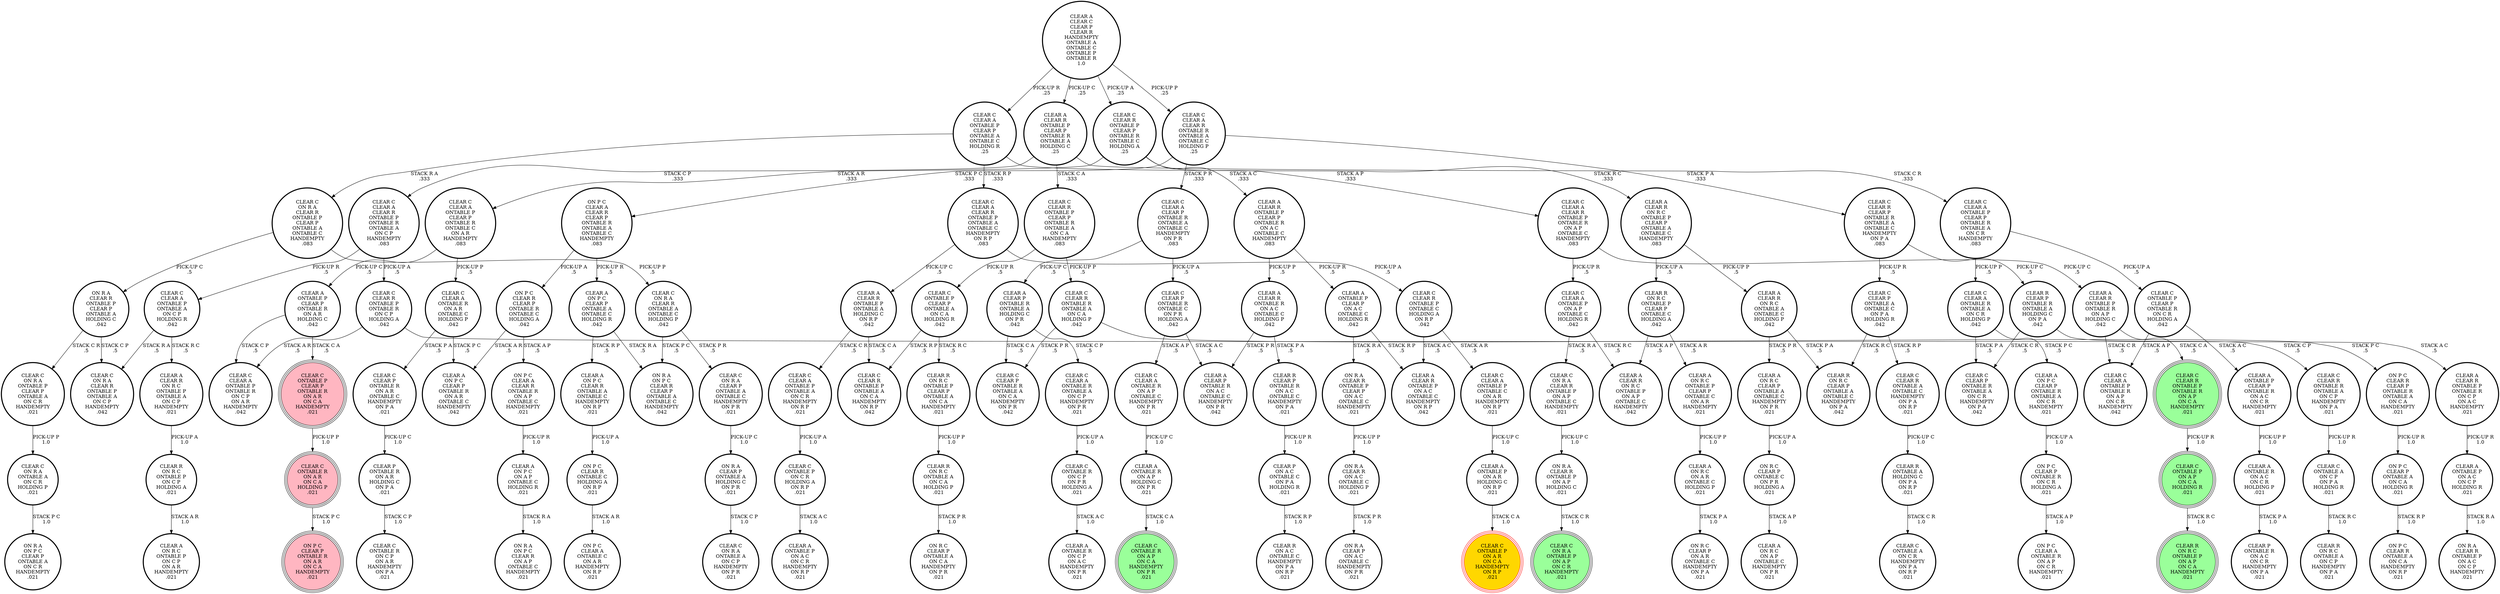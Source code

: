 digraph {
"CLEAR C\nON R A\nONTABLE A\nON C R\nHOLDING P\n.021\n" -> "ON R A\nON P C\nCLEAR P\nONTABLE A\nON C R\nHANDEMPTY\n.021\n"[label="STACK P C\n1.0\n"];
"CLEAR A\nCLEAR R\nONTABLE P\nCLEAR P\nONTABLE R\nON A C\nONTABLE C\nHANDEMPTY\n.083\n" -> "CLEAR A\nCLEAR R\nONTABLE R\nON A C\nONTABLE C\nHOLDING P\n.042\n"[label="PICK-UP P\n.5\n"];
"CLEAR A\nCLEAR R\nONTABLE P\nCLEAR P\nONTABLE R\nON A C\nONTABLE C\nHANDEMPTY\n.083\n" -> "CLEAR A\nONTABLE P\nCLEAR P\nON A C\nONTABLE C\nHOLDING R\n.042\n"[label="PICK-UP R\n.5\n"];
"CLEAR A\nONTABLE P\nON A C\nON C P\nHOLDING R\n.021\n" -> "ON R A\nCLEAR R\nONTABLE P\nON A C\nON C P\nHANDEMPTY\n.021\n"[label="STACK R A\n1.0\n"];
"CLEAR C\nCLEAR R\nONTABLE P\nONTABLE R\nON A P\nON C A\nHANDEMPTY\n.021\n" -> "CLEAR C\nONTABLE P\nON A P\nON C A\nHOLDING R\n.021\n"[label="PICK-UP R\n1.0\n"];
"ON R A\nCLEAR R\nONTABLE P\nCLEAR P\nON A C\nONTABLE C\nHANDEMPTY\n.021\n" -> "ON R A\nCLEAR R\nON A C\nONTABLE C\nHOLDING P\n.021\n"[label="PICK-UP P\n1.0\n"];
"ON R A\nCLEAR P\nONTABLE A\nHOLDING C\nON P R\n.021\n" -> "CLEAR C\nON R A\nONTABLE A\nON C P\nHANDEMPTY\nON P R\n.021\n"[label="STACK C P\n1.0\n"];
"ON R A\nCLEAR R\nONTABLE P\nCLEAR P\nONTABLE A\nHOLDING C\n.042\n" -> "CLEAR C\nON R A\nCLEAR R\nONTABLE P\nONTABLE A\nON C P\nHANDEMPTY\n.042\n"[label="STACK C P\n.5\n"];
"ON R A\nCLEAR R\nONTABLE P\nCLEAR P\nONTABLE A\nHOLDING C\n.042\n" -> "CLEAR C\nON R A\nONTABLE P\nCLEAR P\nONTABLE A\nON C R\nHANDEMPTY\n.021\n"[label="STACK C R\n.5\n"];
"CLEAR R\nCLEAR P\nONTABLE R\nON A C\nONTABLE C\nHANDEMPTY\nON P A\n.021\n" -> "CLEAR P\nON A C\nONTABLE C\nON P A\nHOLDING R\n.021\n"[label="PICK-UP R\n1.0\n"];
"ON P C\nCLEAR P\nONTABLE A\nON C A\nHOLDING R\n.021\n" -> "ON P C\nCLEAR R\nONTABLE A\nON C A\nHANDEMPTY\nON R P\n.021\n"[label="STACK R P\n1.0\n"];
"CLEAR C\nCLEAR A\nONTABLE P\nCLEAR P\nONTABLE A\nONTABLE C\nHOLDING R\n.25\n" -> "CLEAR C\nCLEAR A\nCLEAR R\nONTABLE P\nONTABLE A\nONTABLE C\nHANDEMPTY\nON R P\n.083\n"[label="STACK R P\n.333\n"];
"CLEAR C\nCLEAR A\nONTABLE P\nCLEAR P\nONTABLE A\nONTABLE C\nHOLDING R\n.25\n" -> "CLEAR C\nON R A\nCLEAR R\nONTABLE P\nCLEAR P\nONTABLE A\nONTABLE C\nHANDEMPTY\n.083\n"[label="STACK R A\n.333\n"];
"CLEAR C\nCLEAR A\nONTABLE P\nCLEAR P\nONTABLE A\nONTABLE C\nHOLDING R\n.25\n" -> "CLEAR A\nCLEAR R\nON R C\nONTABLE P\nCLEAR P\nONTABLE A\nONTABLE C\nHANDEMPTY\n.083\n"[label="STACK R C\n.333\n"];
"CLEAR C\nCLEAR A\nONTABLE P\nON A P\nONTABLE C\nHOLDING R\n.042\n" -> "CLEAR C\nON R A\nCLEAR R\nONTABLE P\nON A P\nONTABLE C\nHANDEMPTY\n.021\n"[label="STACK R A\n.5\n"];
"CLEAR C\nCLEAR A\nONTABLE P\nON A P\nONTABLE C\nHOLDING R\n.042\n" -> "CLEAR A\nCLEAR R\nON R C\nONTABLE P\nON A P\nONTABLE C\nHANDEMPTY\n.042\n"[label="STACK R C\n.5\n"];
"CLEAR C\nCLEAR R\nONTABLE P\nCLEAR P\nONTABLE R\nONTABLE C\nHOLDING A\n.25\n" -> "CLEAR C\nCLEAR A\nCLEAR R\nONTABLE P\nONTABLE R\nON A P\nONTABLE C\nHANDEMPTY\n.083\n"[label="STACK A P\n.333\n"];
"CLEAR C\nCLEAR R\nONTABLE P\nCLEAR P\nONTABLE R\nONTABLE C\nHOLDING A\n.25\n" -> "CLEAR A\nCLEAR R\nONTABLE P\nCLEAR P\nONTABLE R\nON A C\nONTABLE C\nHANDEMPTY\n.083\n"[label="STACK A C\n.333\n"];
"CLEAR C\nCLEAR R\nONTABLE P\nCLEAR P\nONTABLE R\nONTABLE C\nHOLDING A\n.25\n" -> "CLEAR C\nCLEAR A\nONTABLE P\nCLEAR P\nONTABLE R\nONTABLE C\nON A R\nHANDEMPTY\n.083\n"[label="STACK A R\n.333\n"];
"CLEAR C\nCLEAR R\nONTABLE A\nONTABLE C\nHANDEMPTY\nON P A\nON R P\n.021\n" -> "CLEAR R\nONTABLE A\nHOLDING C\nON P A\nON R P\n.021\n"[label="PICK-UP C\n1.0\n"];
"CLEAR A\nCLEAR C\nCLEAR P\nCLEAR R\nHANDEMPTY\nONTABLE A\nONTABLE C\nONTABLE P\nONTABLE R\n1.0\n" -> "CLEAR C\nCLEAR R\nONTABLE P\nCLEAR P\nONTABLE R\nONTABLE C\nHOLDING A\n.25\n"[label="PICK-UP A\n.25\n"];
"CLEAR A\nCLEAR C\nCLEAR P\nCLEAR R\nHANDEMPTY\nONTABLE A\nONTABLE C\nONTABLE P\nONTABLE R\n1.0\n" -> "CLEAR A\nCLEAR R\nONTABLE P\nCLEAR P\nONTABLE R\nONTABLE A\nHOLDING C\n.25\n"[label="PICK-UP C\n.25\n"];
"CLEAR A\nCLEAR C\nCLEAR P\nCLEAR R\nHANDEMPTY\nONTABLE A\nONTABLE C\nONTABLE P\nONTABLE R\n1.0\n" -> "CLEAR C\nCLEAR A\nCLEAR R\nONTABLE R\nONTABLE A\nONTABLE C\nHOLDING P\n.25\n"[label="PICK-UP P\n.25\n"];
"CLEAR A\nCLEAR C\nCLEAR P\nCLEAR R\nHANDEMPTY\nONTABLE A\nONTABLE C\nONTABLE P\nONTABLE R\n1.0\n" -> "CLEAR C\nCLEAR A\nONTABLE P\nCLEAR P\nONTABLE A\nONTABLE C\nHOLDING R\n.25\n"[label="PICK-UP R\n.25\n"];
"CLEAR C\nCLEAR A\nONTABLE P\nONTABLE A\nON C P\nHOLDING R\n.042\n" -> "CLEAR C\nON R A\nCLEAR R\nONTABLE P\nONTABLE A\nON C P\nHANDEMPTY\n.042\n"[label="STACK R A\n.5\n"];
"CLEAR C\nCLEAR A\nONTABLE P\nONTABLE A\nON C P\nHOLDING R\n.042\n" -> "CLEAR A\nCLEAR R\nON R C\nONTABLE P\nONTABLE A\nON C P\nHANDEMPTY\n.021\n"[label="STACK R C\n.5\n"];
"CLEAR A\nONTABLE P\nCLEAR P\nONTABLE R\nON A R\nHOLDING C\n.042\n" -> "CLEAR C\nONTABLE P\nCLEAR P\nONTABLE R\nON A R\nON C A\nHANDEMPTY\n.021\n"[label="STACK C A\n.5\n"];
"CLEAR A\nONTABLE P\nCLEAR P\nONTABLE R\nON A R\nHOLDING C\n.042\n" -> "CLEAR C\nCLEAR A\nONTABLE P\nONTABLE R\nON C P\nON A R\nHANDEMPTY\n.042\n"[label="STACK C P\n.5\n"];
"CLEAR A\nON R C\nCLEAR P\nONTABLE A\nONTABLE C\nHANDEMPTY\nON P R\n.021\n" -> "ON R C\nCLEAR P\nONTABLE C\nON P R\nHOLDING A\n.021\n"[label="PICK-UP A\n1.0\n"];
"CLEAR C\nCLEAR A\nONTABLE R\nONTABLE A\nON C R\nHOLDING P\n.042\n" -> "CLEAR A\nON P C\nCLEAR P\nONTABLE R\nONTABLE A\nON C R\nHANDEMPTY\n.021\n"[label="STACK P C\n.5\n"];
"CLEAR C\nCLEAR A\nONTABLE R\nONTABLE A\nON C R\nHOLDING P\n.042\n" -> "CLEAR C\nCLEAR P\nONTABLE R\nONTABLE A\nON C R\nHANDEMPTY\nON P A\n.042\n"[label="STACK P A\n.5\n"];
"CLEAR R\nON R C\nONTABLE A\nON C A\nHOLDING P\n.021\n" -> "ON R C\nCLEAR P\nONTABLE A\nON C A\nHANDEMPTY\nON P R\n.021\n"[label="STACK P R\n1.0\n"];
"ON R A\nCLEAR R\nONTABLE P\nON A P\nHOLDING C\n.021\n" -> "CLEAR C\nON R A\nONTABLE P\nON A P\nON C R\nHANDEMPTY\n.021\n"[label="STACK C R\n1.0\n"];
"CLEAR C\nCLEAR P\nONTABLE R\nON A R\nONTABLE C\nHANDEMPTY\nON P A\n.021\n" -> "CLEAR P\nONTABLE R\nON A R\nHOLDING C\nON P A\n.021\n"[label="PICK-UP C\n1.0\n"];
"CLEAR C\nCLEAR R\nONTABLE R\nONTABLE A\nON C P\nHANDEMPTY\nON P A\n.021\n" -> "CLEAR C\nONTABLE A\nON C P\nON P A\nHOLDING R\n.021\n"[label="PICK-UP R\n1.0\n"];
"CLEAR C\nONTABLE R\nON A R\nON C A\nHOLDING P\n.021\n" -> "ON P C\nCLEAR P\nONTABLE R\nON A R\nON C A\nHANDEMPTY\n.021\n"[label="STACK P C\n1.0\n"];
"CLEAR A\nON P C\nCLEAR P\nONTABLE A\nONTABLE C\nHOLDING R\n.042\n" -> "CLEAR A\nON P C\nCLEAR R\nONTABLE A\nONTABLE C\nHANDEMPTY\nON R P\n.021\n"[label="STACK R P\n.5\n"];
"CLEAR A\nON P C\nCLEAR P\nONTABLE A\nONTABLE C\nHOLDING R\n.042\n" -> "ON R A\nON P C\nCLEAR R\nCLEAR P\nONTABLE A\nONTABLE C\nHANDEMPTY\n.042\n"[label="STACK R A\n.5\n"];
"CLEAR C\nON R A\nCLEAR R\nONTABLE A\nONTABLE C\nHOLDING P\n.042\n" -> "ON R A\nON P C\nCLEAR R\nCLEAR P\nONTABLE A\nONTABLE C\nHANDEMPTY\n.042\n"[label="STACK P C\n.5\n"];
"CLEAR C\nON R A\nCLEAR R\nONTABLE A\nONTABLE C\nHOLDING P\n.042\n" -> "CLEAR C\nON R A\nCLEAR P\nONTABLE A\nONTABLE C\nHANDEMPTY\nON P R\n.021\n"[label="STACK P R\n.5\n"];
"CLEAR A\nONTABLE P\nON A R\nHOLDING C\nON R P\n.021\n" -> "CLEAR C\nONTABLE P\nON A R\nON C A\nHANDEMPTY\nON R P\n.021\n"[label="STACK C A\n1.0\n"];
"CLEAR C\nCLEAR A\nONTABLE P\nONTABLE A\nON C R\nHANDEMPTY\nON R P\n.021\n" -> "CLEAR C\nONTABLE P\nON C R\nHOLDING A\nON R P\n.021\n"[label="PICK-UP A\n1.0\n"];
"CLEAR C\nON R A\nCLEAR P\nONTABLE A\nONTABLE C\nHANDEMPTY\nON P R\n.021\n" -> "ON R A\nCLEAR P\nONTABLE A\nHOLDING C\nON P R\n.021\n"[label="PICK-UP C\n1.0\n"];
"CLEAR C\nONTABLE R\nON C P\nON P R\nHOLDING A\n.021\n" -> "CLEAR A\nONTABLE R\nON C P\nON A C\nHANDEMPTY\nON P R\n.021\n"[label="STACK A C\n1.0\n"];
"CLEAR C\nONTABLE A\nON C P\nON P A\nHOLDING R\n.021\n" -> "CLEAR R\nON R C\nONTABLE A\nON C P\nHANDEMPTY\nON P A\n.021\n"[label="STACK R C\n1.0\n"];
"CLEAR C\nON R A\nONTABLE P\nCLEAR P\nONTABLE A\nON C R\nHANDEMPTY\n.021\n" -> "CLEAR C\nON R A\nONTABLE A\nON C R\nHOLDING P\n.021\n"[label="PICK-UP P\n1.0\n"];
"ON R C\nCLEAR P\nONTABLE C\nON P R\nHOLDING A\n.021\n" -> "CLEAR A\nON R C\nON A P\nONTABLE C\nHANDEMPTY\nON P R\n.021\n"[label="STACK A P\n1.0\n"];
"CLEAR C\nCLEAR A\nONTABLE R\nON A P\nONTABLE C\nHANDEMPTY\nON P R\n.021\n" -> "CLEAR A\nONTABLE R\nON A P\nHOLDING C\nON P R\n.021\n"[label="PICK-UP C\n1.0\n"];
"CLEAR A\nON P C\nCLEAR P\nONTABLE R\nONTABLE A\nON C R\nHANDEMPTY\n.021\n" -> "ON P C\nCLEAR P\nONTABLE R\nON C R\nHOLDING A\n.021\n"[label="PICK-UP A\n1.0\n"];
"CLEAR C\nCLEAR A\nCLEAR R\nONTABLE P\nONTABLE R\nONTABLE A\nON C P\nHANDEMPTY\n.083\n" -> "CLEAR C\nCLEAR A\nONTABLE P\nONTABLE A\nON C P\nHOLDING R\n.042\n"[label="PICK-UP R\n.5\n"];
"CLEAR C\nCLEAR A\nCLEAR R\nONTABLE P\nONTABLE R\nONTABLE A\nON C P\nHANDEMPTY\n.083\n" -> "CLEAR C\nCLEAR R\nONTABLE P\nONTABLE R\nON C P\nHOLDING A\n.042\n"[label="PICK-UP A\n.5\n"];
"CLEAR A\nCLEAR R\nONTABLE P\nONTABLE A\nHOLDING C\nON R P\n.042\n" -> "CLEAR C\nCLEAR R\nONTABLE P\nONTABLE A\nON C A\nHANDEMPTY\nON R P\n.042\n"[label="STACK C A\n.5\n"];
"CLEAR A\nCLEAR R\nONTABLE P\nONTABLE A\nHOLDING C\nON R P\n.042\n" -> "CLEAR C\nCLEAR A\nONTABLE P\nONTABLE A\nON C R\nHANDEMPTY\nON R P\n.021\n"[label="STACK C R\n.5\n"];
"ON P C\nCLEAR R\nCLEAR P\nONTABLE R\nONTABLE C\nHOLDING A\n.042\n" -> "CLEAR A\nON P C\nCLEAR P\nONTABLE R\nON A R\nONTABLE C\nHANDEMPTY\n.042\n"[label="STACK A R\n.5\n"];
"ON P C\nCLEAR R\nCLEAR P\nONTABLE R\nONTABLE C\nHOLDING A\n.042\n" -> "ON P C\nCLEAR A\nCLEAR R\nONTABLE R\nON A P\nONTABLE C\nHANDEMPTY\n.021\n"[label="STACK A P\n.5\n"];
"ON P C\nCLEAR P\nONTABLE R\nON C R\nHOLDING A\n.021\n" -> "ON P C\nCLEAR A\nONTABLE R\nON A P\nON C R\nHANDEMPTY\n.021\n"[label="STACK A P\n1.0\n"];
"CLEAR A\nONTABLE R\nON A P\nHOLDING C\nON P R\n.021\n" -> "CLEAR C\nONTABLE R\nON A P\nON C A\nHANDEMPTY\nON P R\n.021\n"[label="STACK C A\n1.0\n"];
"CLEAR A\nCLEAR R\nONTABLE P\nONTABLE R\nON C P\nON A C\nHANDEMPTY\n.021\n" -> "CLEAR A\nONTABLE P\nON A C\nON C P\nHOLDING R\n.021\n"[label="PICK-UP R\n1.0\n"];
"CLEAR C\nCLEAR R\nCLEAR P\nONTABLE R\nONTABLE A\nONTABLE C\nHANDEMPTY\nON P A\n.083\n" -> "CLEAR C\nCLEAR P\nONTABLE A\nONTABLE C\nON P A\nHOLDING R\n.042\n"[label="PICK-UP R\n.5\n"];
"CLEAR C\nCLEAR R\nCLEAR P\nONTABLE R\nONTABLE A\nONTABLE C\nHANDEMPTY\nON P A\n.083\n" -> "CLEAR R\nCLEAR P\nONTABLE R\nONTABLE A\nHOLDING C\nON P A\n.042\n"[label="PICK-UP C\n.5\n"];
"CLEAR A\nCLEAR P\nONTABLE R\nONTABLE A\nHOLDING C\nON P R\n.042\n" -> "CLEAR C\nCLEAR A\nONTABLE R\nONTABLE A\nON C P\nHANDEMPTY\nON P R\n.021\n"[label="STACK C P\n.5\n"];
"CLEAR A\nCLEAR P\nONTABLE R\nONTABLE A\nHOLDING C\nON P R\n.042\n" -> "CLEAR C\nCLEAR P\nONTABLE R\nONTABLE A\nON C A\nHANDEMPTY\nON P R\n.042\n"[label="STACK C A\n.5\n"];
"CLEAR A\nON P C\nON A P\nONTABLE C\nHOLDING R\n.021\n" -> "ON R A\nON P C\nCLEAR R\nON A P\nONTABLE C\nHANDEMPTY\n.021\n"[label="STACK R A\n1.0\n"];
"ON R A\nCLEAR R\nON A C\nONTABLE C\nHOLDING P\n.021\n" -> "ON R A\nCLEAR P\nON A C\nONTABLE C\nHANDEMPTY\nON P R\n.021\n"[label="STACK P R\n1.0\n"];
"CLEAR C\nCLEAR A\nONTABLE R\nON A R\nONTABLE C\nHOLDING P\n.042\n" -> "CLEAR C\nCLEAR P\nONTABLE R\nON A R\nONTABLE C\nHANDEMPTY\nON P A\n.021\n"[label="STACK P A\n.5\n"];
"CLEAR C\nCLEAR A\nONTABLE R\nON A R\nONTABLE C\nHOLDING P\n.042\n" -> "CLEAR A\nON P C\nCLEAR P\nONTABLE R\nON A R\nONTABLE C\nHANDEMPTY\n.042\n"[label="STACK P C\n.5\n"];
"ON P C\nCLEAR A\nCLEAR R\nONTABLE R\nON A P\nONTABLE C\nHANDEMPTY\n.021\n" -> "CLEAR A\nON P C\nON A P\nONTABLE C\nHOLDING R\n.021\n"[label="PICK-UP R\n1.0\n"];
"CLEAR C\nONTABLE P\nON C R\nHOLDING A\nON R P\n.021\n" -> "CLEAR A\nONTABLE P\nON A C\nON C R\nHANDEMPTY\nON R P\n.021\n"[label="STACK A C\n1.0\n"];
"ON P C\nCLEAR A\nCLEAR R\nCLEAR P\nONTABLE R\nONTABLE A\nONTABLE C\nHANDEMPTY\n.083\n" -> "CLEAR A\nON P C\nCLEAR P\nONTABLE A\nONTABLE C\nHOLDING R\n.042\n"[label="PICK-UP R\n.5\n"];
"ON P C\nCLEAR A\nCLEAR R\nCLEAR P\nONTABLE R\nONTABLE A\nONTABLE C\nHANDEMPTY\n.083\n" -> "ON P C\nCLEAR R\nCLEAR P\nONTABLE R\nONTABLE C\nHOLDING A\n.042\n"[label="PICK-UP A\n.5\n"];
"CLEAR A\nCLEAR R\nONTABLE P\nONTABLE R\nON A P\nHOLDING C\n.042\n" -> "CLEAR C\nCLEAR R\nONTABLE P\nONTABLE R\nON A P\nON C A\nHANDEMPTY\n.021\n"[label="STACK C A\n.5\n"];
"CLEAR A\nCLEAR R\nONTABLE P\nONTABLE R\nON A P\nHOLDING C\n.042\n" -> "CLEAR C\nCLEAR A\nONTABLE P\nONTABLE R\nON A P\nON C R\nHANDEMPTY\n.042\n"[label="STACK C R\n.5\n"];
"CLEAR C\nCLEAR A\nONTABLE P\nCLEAR P\nONTABLE R\nONTABLE C\nON A R\nHANDEMPTY\n.083\n" -> "CLEAR A\nONTABLE P\nCLEAR P\nONTABLE R\nON A R\nHOLDING C\n.042\n"[label="PICK-UP C\n.5\n"];
"CLEAR C\nCLEAR A\nONTABLE P\nCLEAR P\nONTABLE R\nONTABLE C\nON A R\nHANDEMPTY\n.083\n" -> "CLEAR C\nCLEAR A\nONTABLE R\nON A R\nONTABLE C\nHOLDING P\n.042\n"[label="PICK-UP P\n.5\n"];
"CLEAR A\nON R C\nON A R\nONTABLE C\nHOLDING P\n.021\n" -> "ON R C\nCLEAR P\nON A R\nONTABLE C\nHANDEMPTY\nON P A\n.021\n"[label="STACK P A\n1.0\n"];
"CLEAR A\nONTABLE P\nCLEAR P\nON A C\nONTABLE C\nHOLDING R\n.042\n" -> "CLEAR A\nCLEAR R\nONTABLE P\nON A C\nONTABLE C\nHANDEMPTY\nON R P\n.042\n"[label="STACK R P\n.5\n"];
"CLEAR A\nONTABLE P\nCLEAR P\nON A C\nONTABLE C\nHOLDING R\n.042\n" -> "ON R A\nCLEAR R\nONTABLE P\nCLEAR P\nON A C\nONTABLE C\nHANDEMPTY\n.021\n"[label="STACK R A\n.5\n"];
"CLEAR C\nCLEAR P\nONTABLE R\nONTABLE C\nON P R\nHOLDING A\n.042\n" -> "CLEAR C\nCLEAR A\nONTABLE R\nON A P\nONTABLE C\nHANDEMPTY\nON P R\n.021\n"[label="STACK A P\n.5\n"];
"CLEAR C\nCLEAR P\nONTABLE R\nONTABLE C\nON P R\nHOLDING A\n.042\n" -> "CLEAR A\nCLEAR P\nONTABLE R\nON A C\nONTABLE C\nHANDEMPTY\nON P R\n.042\n"[label="STACK A C\n.5\n"];
"CLEAR C\nCLEAR A\nCLEAR P\nONTABLE R\nONTABLE A\nONTABLE C\nHANDEMPTY\nON P R\n.083\n" -> "CLEAR A\nCLEAR P\nONTABLE R\nONTABLE A\nHOLDING C\nON P R\n.042\n"[label="PICK-UP C\n.5\n"];
"CLEAR C\nCLEAR A\nCLEAR P\nONTABLE R\nONTABLE A\nONTABLE C\nHANDEMPTY\nON P R\n.083\n" -> "CLEAR C\nCLEAR P\nONTABLE R\nONTABLE C\nON P R\nHOLDING A\n.042\n"[label="PICK-UP A\n.5\n"];
"ON P C\nCLEAR R\nONTABLE C\nHOLDING A\nON R P\n.021\n" -> "ON P C\nCLEAR A\nONTABLE C\nON A R\nHANDEMPTY\nON R P\n.021\n"[label="STACK A R\n1.0\n"];
"CLEAR C\nONTABLE P\nCLEAR P\nONTABLE R\nON A R\nON C A\nHANDEMPTY\n.021\n" -> "CLEAR C\nONTABLE R\nON A R\nON C A\nHOLDING P\n.021\n"[label="PICK-UP P\n1.0\n"];
"CLEAR R\nON R C\nONTABLE P\nCLEAR P\nONTABLE A\nON C A\nHANDEMPTY\n.021\n" -> "CLEAR R\nON R C\nONTABLE A\nON C A\nHOLDING P\n.021\n"[label="PICK-UP P\n1.0\n"];
"CLEAR C\nCLEAR A\nCLEAR R\nONTABLE P\nONTABLE R\nON A P\nONTABLE C\nHANDEMPTY\n.083\n" -> "CLEAR A\nCLEAR R\nONTABLE P\nONTABLE R\nON A P\nHOLDING C\n.042\n"[label="PICK-UP C\n.5\n"];
"CLEAR C\nCLEAR A\nCLEAR R\nONTABLE P\nONTABLE R\nON A P\nONTABLE C\nHANDEMPTY\n.083\n" -> "CLEAR C\nCLEAR A\nONTABLE P\nON A P\nONTABLE C\nHOLDING R\n.042\n"[label="PICK-UP R\n.5\n"];
"CLEAR C\nONTABLE P\nCLEAR P\nONTABLE R\nON C R\nHOLDING A\n.042\n" -> "CLEAR C\nCLEAR A\nONTABLE P\nONTABLE R\nON A P\nON C R\nHANDEMPTY\n.042\n"[label="STACK A P\n.5\n"];
"CLEAR C\nONTABLE P\nCLEAR P\nONTABLE R\nON C R\nHOLDING A\n.042\n" -> "CLEAR A\nONTABLE P\nCLEAR P\nONTABLE R\nON A C\nON C R\nHANDEMPTY\n.021\n"[label="STACK A C\n.5\n"];
"CLEAR A\nON R C\nONTABLE P\nCLEAR P\nONTABLE C\nON A R\nHANDEMPTY\n.021\n" -> "CLEAR A\nON R C\nON A R\nONTABLE C\nHOLDING P\n.021\n"[label="PICK-UP P\n1.0\n"];
"CLEAR C\nCLEAR A\nONTABLE P\nCLEAR P\nONTABLE R\nONTABLE A\nON C R\nHANDEMPTY\n.083\n" -> "CLEAR C\nCLEAR A\nONTABLE R\nONTABLE A\nON C R\nHOLDING P\n.042\n"[label="PICK-UP P\n.5\n"];
"CLEAR C\nCLEAR A\nONTABLE P\nCLEAR P\nONTABLE R\nONTABLE A\nON C R\nHANDEMPTY\n.083\n" -> "CLEAR C\nONTABLE P\nCLEAR P\nONTABLE R\nON C R\nHOLDING A\n.042\n"[label="PICK-UP A\n.5\n"];
"CLEAR C\nCLEAR R\nONTABLE P\nONTABLE R\nON C P\nHOLDING A\n.042\n" -> "CLEAR A\nCLEAR R\nONTABLE P\nONTABLE R\nON C P\nON A C\nHANDEMPTY\n.021\n"[label="STACK A C\n.5\n"];
"CLEAR C\nCLEAR R\nONTABLE P\nONTABLE R\nON C P\nHOLDING A\n.042\n" -> "CLEAR C\nCLEAR A\nONTABLE P\nONTABLE R\nON C P\nON A R\nHANDEMPTY\n.042\n"[label="STACK A R\n.5\n"];
"CLEAR C\nONTABLE P\nCLEAR P\nONTABLE A\nON C A\nHOLDING R\n.042\n" -> "CLEAR R\nON R C\nONTABLE P\nCLEAR P\nONTABLE A\nON C A\nHANDEMPTY\n.021\n"[label="STACK R C\n.5\n"];
"CLEAR C\nONTABLE P\nCLEAR P\nONTABLE A\nON C A\nHOLDING R\n.042\n" -> "CLEAR C\nCLEAR R\nONTABLE P\nONTABLE A\nON C A\nHANDEMPTY\nON R P\n.042\n"[label="STACK R P\n.5\n"];
"CLEAR A\nCLEAR R\nON R C\nONTABLE P\nCLEAR P\nONTABLE A\nONTABLE C\nHANDEMPTY\n.083\n" -> "CLEAR R\nON R C\nONTABLE P\nCLEAR P\nONTABLE C\nHOLDING A\n.042\n"[label="PICK-UP A\n.5\n"];
"CLEAR A\nCLEAR R\nON R C\nONTABLE P\nCLEAR P\nONTABLE A\nONTABLE C\nHANDEMPTY\n.083\n" -> "CLEAR A\nCLEAR R\nON R C\nONTABLE A\nONTABLE C\nHOLDING P\n.042\n"[label="PICK-UP P\n.5\n"];
"CLEAR C\nCLEAR R\nONTABLE P\nCLEAR P\nONTABLE R\nONTABLE A\nON C A\nHANDEMPTY\n.083\n" -> "CLEAR C\nCLEAR R\nONTABLE R\nONTABLE A\nON C A\nHOLDING P\n.042\n"[label="PICK-UP P\n.5\n"];
"CLEAR C\nCLEAR R\nONTABLE P\nCLEAR P\nONTABLE R\nONTABLE A\nON C A\nHANDEMPTY\n.083\n" -> "CLEAR C\nONTABLE P\nCLEAR P\nONTABLE A\nON C A\nHOLDING R\n.042\n"[label="PICK-UP R\n.5\n"];
"CLEAR P\nON A C\nONTABLE C\nON P A\nHOLDING R\n.021\n" -> "CLEAR R\nON A C\nONTABLE C\nHANDEMPTY\nON P A\nON R P\n.021\n"[label="STACK R P\n1.0\n"];
"CLEAR C\nCLEAR A\nONTABLE P\nONTABLE C\nON A R\nHANDEMPTY\nON R P\n.021\n" -> "CLEAR A\nONTABLE P\nON A R\nHOLDING C\nON R P\n.021\n"[label="PICK-UP C\n1.0\n"];
"CLEAR C\nON R A\nCLEAR R\nONTABLE P\nON A P\nONTABLE C\nHANDEMPTY\n.021\n" -> "ON R A\nCLEAR R\nONTABLE P\nON A P\nHOLDING C\n.021\n"[label="PICK-UP C\n1.0\n"];
"CLEAR P\nONTABLE R\nON A R\nHOLDING C\nON P A\n.021\n" -> "CLEAR C\nONTABLE R\nON C P\nON A R\nHANDEMPTY\nON P A\n.021\n"[label="STACK C P\n1.0\n"];
"CLEAR A\nON P C\nCLEAR R\nONTABLE A\nONTABLE C\nHANDEMPTY\nON R P\n.021\n" -> "ON P C\nCLEAR R\nONTABLE C\nHOLDING A\nON R P\n.021\n"[label="PICK-UP A\n1.0\n"];
"CLEAR A\nONTABLE R\nON A C\nON C R\nHOLDING P\n.021\n" -> "CLEAR P\nONTABLE R\nON A C\nON C R\nHANDEMPTY\nON P A\n.021\n"[label="STACK P A\n1.0\n"];
"CLEAR C\nCLEAR R\nONTABLE P\nONTABLE C\nHOLDING A\nON R P\n.042\n" -> "CLEAR A\nCLEAR R\nONTABLE P\nON A C\nONTABLE C\nHANDEMPTY\nON R P\n.042\n"[label="STACK A C\n.5\n"];
"CLEAR C\nCLEAR R\nONTABLE P\nONTABLE C\nHOLDING A\nON R P\n.042\n" -> "CLEAR C\nCLEAR A\nONTABLE P\nONTABLE C\nON A R\nHANDEMPTY\nON R P\n.021\n"[label="STACK A R\n.5\n"];
"CLEAR R\nON R C\nONTABLE P\nON C P\nHOLDING A\n.021\n" -> "CLEAR A\nON R C\nONTABLE P\nON C P\nON A R\nHANDEMPTY\n.021\n"[label="STACK A R\n1.0\n"];
"CLEAR A\nCLEAR R\nON R C\nONTABLE A\nONTABLE C\nHOLDING P\n.042\n" -> "CLEAR R\nON R C\nCLEAR P\nONTABLE A\nONTABLE C\nHANDEMPTY\nON P A\n.042\n"[label="STACK P A\n.5\n"];
"CLEAR A\nCLEAR R\nON R C\nONTABLE A\nONTABLE C\nHOLDING P\n.042\n" -> "CLEAR A\nON R C\nCLEAR P\nONTABLE A\nONTABLE C\nHANDEMPTY\nON P R\n.021\n"[label="STACK P R\n.5\n"];
"CLEAR A\nCLEAR R\nONTABLE R\nON A C\nONTABLE C\nHOLDING P\n.042\n" -> "CLEAR R\nCLEAR P\nONTABLE R\nON A C\nONTABLE C\nHANDEMPTY\nON P A\n.021\n"[label="STACK P A\n.5\n"];
"CLEAR A\nCLEAR R\nONTABLE R\nON A C\nONTABLE C\nHOLDING P\n.042\n" -> "CLEAR A\nCLEAR P\nONTABLE R\nON A C\nONTABLE C\nHANDEMPTY\nON P R\n.042\n"[label="STACK P R\n.5\n"];
"ON P C\nCLEAR R\nCLEAR P\nONTABLE R\nONTABLE A\nON C A\nHANDEMPTY\n.021\n" -> "ON P C\nCLEAR P\nONTABLE A\nON C A\nHOLDING R\n.021\n"[label="PICK-UP R\n1.0\n"];
"CLEAR C\nONTABLE P\nON A P\nON C A\nHOLDING R\n.021\n" -> "CLEAR R\nON R C\nONTABLE P\nON A P\nON C A\nHANDEMPTY\n.021\n"[label="STACK R C\n1.0\n"];
"CLEAR C\nON R A\nCLEAR R\nONTABLE P\nCLEAR P\nONTABLE A\nONTABLE C\nHANDEMPTY\n.083\n" -> "ON R A\nCLEAR R\nONTABLE P\nCLEAR P\nONTABLE A\nHOLDING C\n.042\n"[label="PICK-UP C\n.5\n"];
"CLEAR C\nON R A\nCLEAR R\nONTABLE P\nCLEAR P\nONTABLE A\nONTABLE C\nHANDEMPTY\n.083\n" -> "CLEAR C\nON R A\nCLEAR R\nONTABLE A\nONTABLE C\nHOLDING P\n.042\n"[label="PICK-UP P\n.5\n"];
"CLEAR R\nON R C\nONTABLE P\nCLEAR P\nONTABLE C\nHOLDING A\n.042\n" -> "CLEAR A\nCLEAR R\nON R C\nONTABLE P\nON A P\nONTABLE C\nHANDEMPTY\n.042\n"[label="STACK A P\n.5\n"];
"CLEAR R\nON R C\nONTABLE P\nCLEAR P\nONTABLE C\nHOLDING A\n.042\n" -> "CLEAR A\nON R C\nONTABLE P\nCLEAR P\nONTABLE C\nON A R\nHANDEMPTY\n.021\n"[label="STACK A R\n.5\n"];
"CLEAR A\nCLEAR R\nON R C\nONTABLE P\nONTABLE A\nON C P\nHANDEMPTY\n.021\n" -> "CLEAR R\nON R C\nONTABLE P\nON C P\nHOLDING A\n.021\n"[label="PICK-UP A\n1.0\n"];
"CLEAR C\nCLEAR P\nONTABLE A\nONTABLE C\nON P A\nHOLDING R\n.042\n" -> "CLEAR C\nCLEAR R\nONTABLE A\nONTABLE C\nHANDEMPTY\nON P A\nON R P\n.021\n"[label="STACK R P\n.5\n"];
"CLEAR C\nCLEAR P\nONTABLE A\nONTABLE C\nON P A\nHOLDING R\n.042\n" -> "CLEAR R\nON R C\nCLEAR P\nONTABLE A\nONTABLE C\nHANDEMPTY\nON P A\n.042\n"[label="STACK R C\n.5\n"];
"CLEAR C\nCLEAR A\nCLEAR R\nONTABLE P\nONTABLE A\nONTABLE C\nHANDEMPTY\nON R P\n.083\n" -> "CLEAR A\nCLEAR R\nONTABLE P\nONTABLE A\nHOLDING C\nON R P\n.042\n"[label="PICK-UP C\n.5\n"];
"CLEAR C\nCLEAR A\nCLEAR R\nONTABLE P\nONTABLE A\nONTABLE C\nHANDEMPTY\nON R P\n.083\n" -> "CLEAR C\nCLEAR R\nONTABLE P\nONTABLE C\nHOLDING A\nON R P\n.042\n"[label="PICK-UP A\n.5\n"];
"CLEAR A\nCLEAR R\nONTABLE P\nCLEAR P\nONTABLE R\nONTABLE A\nHOLDING C\n.25\n" -> "CLEAR C\nCLEAR A\nCLEAR R\nONTABLE P\nONTABLE R\nONTABLE A\nON C P\nHANDEMPTY\n.083\n"[label="STACK C P\n.333\n"];
"CLEAR A\nCLEAR R\nONTABLE P\nCLEAR P\nONTABLE R\nONTABLE A\nHOLDING C\n.25\n" -> "CLEAR C\nCLEAR R\nONTABLE P\nCLEAR P\nONTABLE R\nONTABLE A\nON C A\nHANDEMPTY\n.083\n"[label="STACK C A\n.333\n"];
"CLEAR A\nCLEAR R\nONTABLE P\nCLEAR P\nONTABLE R\nONTABLE A\nHOLDING C\n.25\n" -> "CLEAR C\nCLEAR A\nONTABLE P\nCLEAR P\nONTABLE R\nONTABLE A\nON C R\nHANDEMPTY\n.083\n"[label="STACK C R\n.333\n"];
"CLEAR A\nONTABLE P\nCLEAR P\nONTABLE R\nON A C\nON C R\nHANDEMPTY\n.021\n" -> "CLEAR A\nONTABLE R\nON A C\nON C R\nHOLDING P\n.021\n"[label="PICK-UP P\n1.0\n"];
"CLEAR C\nCLEAR R\nONTABLE R\nONTABLE A\nON C A\nHOLDING P\n.042\n" -> "ON P C\nCLEAR R\nCLEAR P\nONTABLE R\nONTABLE A\nON C A\nHANDEMPTY\n.021\n"[label="STACK P C\n.5\n"];
"CLEAR C\nCLEAR R\nONTABLE R\nONTABLE A\nON C A\nHOLDING P\n.042\n" -> "CLEAR C\nCLEAR P\nONTABLE R\nONTABLE A\nON C A\nHANDEMPTY\nON P R\n.042\n"[label="STACK P R\n.5\n"];
"CLEAR R\nCLEAR P\nONTABLE R\nONTABLE A\nHOLDING C\nON P A\n.042\n" -> "CLEAR C\nCLEAR P\nONTABLE R\nONTABLE A\nON C R\nHANDEMPTY\nON P A\n.042\n"[label="STACK C R\n.5\n"];
"CLEAR R\nCLEAR P\nONTABLE R\nONTABLE A\nHOLDING C\nON P A\n.042\n" -> "CLEAR C\nCLEAR R\nONTABLE R\nONTABLE A\nON C P\nHANDEMPTY\nON P A\n.021\n"[label="STACK C P\n.5\n"];
"CLEAR C\nCLEAR A\nONTABLE R\nONTABLE A\nON C P\nHANDEMPTY\nON P R\n.021\n" -> "CLEAR C\nONTABLE R\nON C P\nON P R\nHOLDING A\n.021\n"[label="PICK-UP A\n1.0\n"];
"CLEAR R\nONTABLE A\nHOLDING C\nON P A\nON R P\n.021\n" -> "CLEAR C\nONTABLE A\nON C R\nHANDEMPTY\nON P A\nON R P\n.021\n"[label="STACK C R\n1.0\n"];
"CLEAR C\nCLEAR A\nCLEAR R\nONTABLE R\nONTABLE A\nONTABLE C\nHOLDING P\n.25\n" -> "ON P C\nCLEAR A\nCLEAR R\nCLEAR P\nONTABLE R\nONTABLE A\nONTABLE C\nHANDEMPTY\n.083\n"[label="STACK P C\n.333\n"];
"CLEAR C\nCLEAR A\nCLEAR R\nONTABLE R\nONTABLE A\nONTABLE C\nHOLDING P\n.25\n" -> "CLEAR C\nCLEAR R\nCLEAR P\nONTABLE R\nONTABLE A\nONTABLE C\nHANDEMPTY\nON P A\n.083\n"[label="STACK P A\n.333\n"];
"CLEAR C\nCLEAR A\nCLEAR R\nONTABLE R\nONTABLE A\nONTABLE C\nHOLDING P\n.25\n" -> "CLEAR C\nCLEAR A\nCLEAR P\nONTABLE R\nONTABLE A\nONTABLE C\nHANDEMPTY\nON P R\n.083\n"[label="STACK P R\n.333\n"];
"CLEAR A\nCLEAR P\nONTABLE R\nON A C\nONTABLE C\nHANDEMPTY\nON P R\n.042\n" [shape=circle, penwidth=3];
"CLEAR C\nON R A\nONTABLE P\nON A P\nON C R\nHANDEMPTY\n.021\n" [shape=circle, style=filled, fillcolor=palegreen1, peripheries=3];
"CLEAR R\nON R C\nCLEAR P\nONTABLE A\nONTABLE C\nHANDEMPTY\nON P A\n.042\n" [shape=circle, penwidth=3];
"CLEAR A\nON R C\nON A P\nONTABLE C\nHANDEMPTY\nON P R\n.021\n" [shape=circle, penwidth=3];
"CLEAR C\nCLEAR P\nONTABLE R\nONTABLE A\nON C R\nHANDEMPTY\nON P A\n.042\n" [shape=circle, penwidth=3];
"ON P C\nCLEAR R\nONTABLE A\nON C A\nHANDEMPTY\nON R P\n.021\n" [shape=circle, penwidth=3];
"ON P C\nCLEAR P\nONTABLE R\nON A R\nON C A\nHANDEMPTY\n.021\n" [shape=circle, style=filled, fillcolor=lightpink, peripheries=3];
"CLEAR A\nCLEAR R\nON R C\nONTABLE P\nON A P\nONTABLE C\nHANDEMPTY\n.042\n" [shape=circle, penwidth=3];
"CLEAR C\nCLEAR R\nONTABLE P\nONTABLE A\nON C A\nHANDEMPTY\nON R P\n.042\n" [shape=circle, penwidth=3];
"ON R A\nCLEAR R\nONTABLE P\nON A C\nON C P\nHANDEMPTY\n.021\n" [shape=circle, penwidth=3];
"CLEAR C\nCLEAR A\nONTABLE P\nONTABLE R\nON A P\nON C R\nHANDEMPTY\n.042\n" [shape=circle, penwidth=3];
"CLEAR A\nON R C\nONTABLE P\nON C P\nON A R\nHANDEMPTY\n.021\n" [shape=circle, penwidth=3];
"CLEAR C\nCLEAR P\nONTABLE R\nONTABLE A\nON C A\nHANDEMPTY\nON P R\n.042\n" [shape=circle, penwidth=3];
"ON R A\nCLEAR P\nON A C\nONTABLE C\nHANDEMPTY\nON P R\n.021\n" [shape=circle, penwidth=3];
"CLEAR R\nON R C\nONTABLE A\nON C P\nHANDEMPTY\nON P A\n.021\n" [shape=circle, penwidth=3];
"CLEAR C\nONTABLE R\nON C P\nON A R\nHANDEMPTY\nON P A\n.021\n" [shape=circle, penwidth=3];
"CLEAR C\nCLEAR A\nONTABLE P\nONTABLE R\nON C P\nON A R\nHANDEMPTY\n.042\n" [shape=circle, penwidth=3];
"CLEAR A\nONTABLE R\nON C P\nON A C\nHANDEMPTY\nON P R\n.021\n" [shape=circle, penwidth=3];
"CLEAR A\nON P C\nCLEAR P\nONTABLE R\nON A R\nONTABLE C\nHANDEMPTY\n.042\n" [shape=circle, penwidth=3];
"CLEAR R\nON A C\nONTABLE C\nHANDEMPTY\nON P A\nON R P\n.021\n" [shape=circle, penwidth=3];
"ON R C\nCLEAR P\nON A R\nONTABLE C\nHANDEMPTY\nON P A\n.021\n" [shape=circle, penwidth=3];
"ON P C\nCLEAR A\nONTABLE R\nON A P\nON C R\nHANDEMPTY\n.021\n" [shape=circle, penwidth=3];
"ON R C\nCLEAR P\nONTABLE A\nON C A\nHANDEMPTY\nON P R\n.021\n" [shape=circle, penwidth=3];
"CLEAR R\nON R C\nONTABLE P\nON A P\nON C A\nHANDEMPTY\n.021\n" [shape=circle, style=filled, fillcolor=palegreen1, peripheries=3];
"CLEAR C\nON R A\nCLEAR R\nONTABLE P\nONTABLE A\nON C P\nHANDEMPTY\n.042\n" [shape=circle, penwidth=3];
"CLEAR C\nONTABLE P\nON A R\nON C A\nHANDEMPTY\nON R P\n.021\n" [shape=circle, style=filled color=red, fillcolor=gold, peripheries=3];
"ON P C\nCLEAR A\nONTABLE C\nON A R\nHANDEMPTY\nON R P\n.021\n" [shape=circle, penwidth=3];
"CLEAR C\nON R A\nONTABLE A\nON C P\nHANDEMPTY\nON P R\n.021\n" [shape=circle, penwidth=3];
"ON R A\nON P C\nCLEAR R\nCLEAR P\nONTABLE A\nONTABLE C\nHANDEMPTY\n.042\n" [shape=circle, penwidth=3];
"ON R A\nON P C\nCLEAR R\nON A P\nONTABLE C\nHANDEMPTY\n.021\n" [shape=circle, penwidth=3];
"CLEAR P\nONTABLE R\nON A C\nON C R\nHANDEMPTY\nON P A\n.021\n" [shape=circle, penwidth=3];
"ON R A\nON P C\nCLEAR P\nONTABLE A\nON C R\nHANDEMPTY\n.021\n" [shape=circle, penwidth=3];
"CLEAR A\nCLEAR R\nONTABLE P\nON A C\nONTABLE C\nHANDEMPTY\nON R P\n.042\n" [shape=circle, penwidth=3];
"CLEAR A\nONTABLE P\nON A C\nON C R\nHANDEMPTY\nON R P\n.021\n" [shape=circle, penwidth=3];
"CLEAR C\nONTABLE R\nON A P\nON C A\nHANDEMPTY\nON P R\n.021\n" [shape=circle, style=filled, fillcolor=palegreen1, peripheries=3];
"CLEAR C\nONTABLE A\nON C R\nHANDEMPTY\nON P A\nON R P\n.021\n" [shape=circle, penwidth=3];
"CLEAR A\nCLEAR P\nONTABLE R\nON A C\nONTABLE C\nHANDEMPTY\nON P R\n.042\n" [shape=circle, penwidth=3];
"CLEAR A\nCLEAR R\nONTABLE P\nCLEAR P\nONTABLE R\nONTABLE A\nHOLDING C\n.25\n" [shape=circle, penwidth=3];
"CLEAR C\nCLEAR A\nONTABLE P\nCLEAR P\nONTABLE R\nONTABLE C\nON A R\nHANDEMPTY\n.083\n" [shape=circle, penwidth=3];
"CLEAR C\nON R A\nONTABLE P\nON A P\nON C R\nHANDEMPTY\n.021\n" [shape=circle, style=filled, fillcolor=palegreen1, peripheries=3];
"CLEAR A\nCLEAR R\nONTABLE P\nCLEAR P\nONTABLE R\nON A C\nONTABLE C\nHANDEMPTY\n.083\n" [shape=circle, penwidth=3];
"CLEAR C\nONTABLE A\nON C P\nON P A\nHOLDING R\n.021\n" [shape=circle, penwidth=3];
"CLEAR R\nON R C\nONTABLE P\nON C P\nHOLDING A\n.021\n" [shape=circle, penwidth=3];
"CLEAR R\nON R C\nCLEAR P\nONTABLE A\nONTABLE C\nHANDEMPTY\nON P A\n.042\n" [shape=circle, penwidth=3];
"CLEAR A\nON R C\nON A P\nONTABLE C\nHANDEMPTY\nON P R\n.021\n" [shape=circle, penwidth=3];
"CLEAR C\nCLEAR A\nONTABLE P\nCLEAR P\nONTABLE R\nONTABLE A\nON C R\nHANDEMPTY\n.083\n" [shape=circle, penwidth=3];
"CLEAR C\nCLEAR P\nONTABLE R\nONTABLE A\nON C R\nHANDEMPTY\nON P A\n.042\n" [shape=circle, penwidth=3];
"CLEAR C\nCLEAR A\nCLEAR P\nONTABLE R\nONTABLE A\nONTABLE C\nHANDEMPTY\nON P R\n.083\n" [shape=circle, penwidth=3];
"CLEAR R\nCLEAR P\nONTABLE R\nONTABLE A\nHOLDING C\nON P A\n.042\n" [shape=circle, penwidth=3];
"ON P C\nCLEAR R\nONTABLE A\nON C A\nHANDEMPTY\nON R P\n.021\n" [shape=circle, penwidth=3];
"ON P C\nCLEAR P\nONTABLE R\nON A R\nON C A\nHANDEMPTY\n.021\n" [shape=circle, style=filled, fillcolor=lightpink, peripheries=3];
"ON P C\nCLEAR R\nONTABLE C\nHOLDING A\nON R P\n.021\n" [shape=circle, penwidth=3];
"CLEAR R\nONTABLE A\nHOLDING C\nON P A\nON R P\n.021\n" [shape=circle, penwidth=3];
"CLEAR C\nCLEAR R\nONTABLE P\nONTABLE R\nON A P\nON C A\nHANDEMPTY\n.021\n" [shape=circle, style=filled, fillcolor=palegreen1, peripheries=3];
"ON P C\nCLEAR A\nCLEAR R\nCLEAR P\nONTABLE R\nONTABLE A\nONTABLE C\nHANDEMPTY\n.083\n" [shape=circle, penwidth=3];
"CLEAR A\nCLEAR R\nON R C\nONTABLE P\nON A P\nONTABLE C\nHANDEMPTY\n.042\n" [shape=circle, penwidth=3];
"CLEAR A\nONTABLE P\nON A R\nHOLDING C\nON R P\n.021\n" [shape=circle, penwidth=3];
"CLEAR C\nONTABLE P\nCLEAR P\nONTABLE A\nON C A\nHOLDING R\n.042\n" [shape=circle, penwidth=3];
"CLEAR C\nCLEAR R\nONTABLE P\nONTABLE A\nON C A\nHANDEMPTY\nON R P\n.042\n" [shape=circle, penwidth=3];
"CLEAR C\nCLEAR R\nONTABLE R\nONTABLE A\nON C A\nHOLDING P\n.042\n" [shape=circle, penwidth=3];
"CLEAR P\nONTABLE R\nON A R\nHOLDING C\nON P A\n.021\n" [shape=circle, penwidth=3];
"CLEAR C\nCLEAR P\nONTABLE R\nON A R\nONTABLE C\nHANDEMPTY\nON P A\n.021\n" [shape=circle, penwidth=3];
"CLEAR C\nON R A\nONTABLE P\nCLEAR P\nONTABLE A\nON C R\nHANDEMPTY\n.021\n" [shape=circle, penwidth=3];
"CLEAR A\nONTABLE R\nON A P\nHOLDING C\nON P R\n.021\n" [shape=circle, penwidth=3];
"CLEAR C\nCLEAR R\nONTABLE P\nONTABLE C\nHOLDING A\nON R P\n.042\n" [shape=circle, penwidth=3];
"ON R A\nCLEAR R\nONTABLE P\nON A C\nON C P\nHANDEMPTY\n.021\n" [shape=circle, penwidth=3];
"CLEAR C\nCLEAR A\nONTABLE P\nONTABLE R\nON A P\nON C R\nHANDEMPTY\n.042\n" [shape=circle, penwidth=3];
"CLEAR A\nON R C\nONTABLE P\nON C P\nON A R\nHANDEMPTY\n.021\n" [shape=circle, penwidth=3];
"CLEAR R\nON R C\nONTABLE P\nCLEAR P\nONTABLE C\nHOLDING A\n.042\n" [shape=circle, penwidth=3];
"CLEAR A\nCLEAR R\nONTABLE P\nONTABLE R\nON A P\nHOLDING C\n.042\n" [shape=circle, penwidth=3];
"CLEAR C\nCLEAR A\nONTABLE P\nONTABLE A\nON C P\nHOLDING R\n.042\n" [shape=circle, penwidth=3];
"CLEAR C\nCLEAR A\nONTABLE R\nONTABLE A\nON C R\nHOLDING P\n.042\n" [shape=circle, penwidth=3];
"CLEAR C\nONTABLE R\nON C P\nON P R\nHOLDING A\n.021\n" [shape=circle, penwidth=3];
"CLEAR C\nCLEAR P\nONTABLE A\nONTABLE C\nON P A\nHOLDING R\n.042\n" [shape=circle, penwidth=3];
"CLEAR A\nCLEAR P\nONTABLE R\nONTABLE A\nHOLDING C\nON P R\n.042\n" [shape=circle, penwidth=3];
"CLEAR C\nCLEAR P\nONTABLE R\nONTABLE A\nON C A\nHANDEMPTY\nON P R\n.042\n" [shape=circle, penwidth=3];
"CLEAR A\nON P C\nON A P\nONTABLE C\nHOLDING R\n.021\n" [shape=circle, penwidth=3];
"ON R A\nCLEAR P\nON A C\nONTABLE C\nHANDEMPTY\nON P R\n.021\n" [shape=circle, penwidth=3];
"ON R A\nCLEAR R\nON A C\nONTABLE C\nHOLDING P\n.021\n" [shape=circle, penwidth=3];
"CLEAR C\nCLEAR A\nONTABLE R\nON A P\nONTABLE C\nHANDEMPTY\nON P R\n.021\n" [shape=circle, penwidth=3];
"CLEAR A\nCLEAR R\nONTABLE R\nON A C\nONTABLE C\nHOLDING P\n.042\n" [shape=circle, penwidth=3];
"CLEAR C\nCLEAR P\nONTABLE R\nONTABLE C\nON P R\nHOLDING A\n.042\n" [shape=circle, penwidth=3];
"ON R C\nCLEAR P\nONTABLE C\nON P R\nHOLDING A\n.021\n" [shape=circle, penwidth=3];
"CLEAR A\nON P C\nCLEAR P\nONTABLE R\nONTABLE A\nON C R\nHANDEMPTY\n.021\n" [shape=circle, penwidth=3];
"CLEAR A\nCLEAR R\nON R C\nONTABLE P\nCLEAR P\nONTABLE A\nONTABLE C\nHANDEMPTY\n.083\n" [shape=circle, penwidth=3];
"CLEAR R\nON R C\nONTABLE A\nON C P\nHANDEMPTY\nON P A\n.021\n" [shape=circle, penwidth=3];
"CLEAR C\nONTABLE R\nON C P\nON A R\nHANDEMPTY\nON P A\n.021\n" [shape=circle, penwidth=3];
"ON R A\nCLEAR P\nONTABLE A\nHOLDING C\nON P R\n.021\n" [shape=circle, penwidth=3];
"CLEAR C\nCLEAR A\nONTABLE P\nONTABLE R\nON C P\nON A R\nHANDEMPTY\n.042\n" [shape=circle, penwidth=3];
"ON P C\nCLEAR P\nONTABLE A\nON C A\nHOLDING R\n.021\n" [shape=circle, penwidth=3];
"CLEAR C\nON R A\nCLEAR R\nONTABLE P\nCLEAR P\nONTABLE A\nONTABLE C\nHANDEMPTY\n.083\n" [shape=circle, penwidth=3];
"CLEAR C\nONTABLE P\nCLEAR P\nONTABLE R\nON C R\nHOLDING A\n.042\n" [shape=circle, penwidth=3];
"ON R A\nCLEAR R\nONTABLE P\nCLEAR P\nONTABLE A\nHOLDING C\n.042\n" [shape=circle, penwidth=3];
"CLEAR A\nCLEAR C\nCLEAR P\nCLEAR R\nHANDEMPTY\nONTABLE A\nONTABLE C\nONTABLE P\nONTABLE R\n1.0\n" [shape=circle, penwidth=3];
"CLEAR A\nCLEAR R\nON R C\nONTABLE P\nONTABLE A\nON C P\nHANDEMPTY\n.021\n" [shape=circle, penwidth=3];
"CLEAR A\nONTABLE P\nCLEAR P\nONTABLE R\nON A C\nON C R\nHANDEMPTY\n.021\n" [shape=circle, penwidth=3];
"CLEAR A\nONTABLE R\nON C P\nON A C\nHANDEMPTY\nON P R\n.021\n" [shape=circle, penwidth=3];
"CLEAR R\nON R C\nONTABLE P\nCLEAR P\nONTABLE A\nON C A\nHANDEMPTY\n.021\n" [shape=circle, penwidth=3];
"CLEAR A\nON P C\nCLEAR P\nONTABLE R\nON A R\nONTABLE C\nHANDEMPTY\n.042\n" [shape=circle, penwidth=3];
"CLEAR C\nCLEAR A\nCLEAR R\nONTABLE P\nONTABLE R\nON A P\nONTABLE C\nHANDEMPTY\n.083\n" [shape=circle, penwidth=3];
"CLEAR C\nCLEAR R\nCLEAR P\nONTABLE R\nONTABLE A\nONTABLE C\nHANDEMPTY\nON P A\n.083\n" [shape=circle, penwidth=3];
"CLEAR R\nON A C\nONTABLE C\nHANDEMPTY\nON P A\nON R P\n.021\n" [shape=circle, penwidth=3];
"ON R C\nCLEAR P\nON A R\nONTABLE C\nHANDEMPTY\nON P A\n.021\n" [shape=circle, penwidth=3];
"CLEAR C\nCLEAR R\nONTABLE P\nCLEAR P\nONTABLE R\nONTABLE A\nON C A\nHANDEMPTY\n.083\n" [shape=circle, penwidth=3];
"CLEAR C\nCLEAR R\nONTABLE P\nCLEAR P\nONTABLE R\nONTABLE C\nHOLDING A\n.25\n" [shape=circle, penwidth=3];
"CLEAR C\nCLEAR A\nONTABLE R\nONTABLE A\nON C P\nHANDEMPTY\nON P R\n.021\n" [shape=circle, penwidth=3];
"ON P C\nCLEAR A\nONTABLE R\nON A P\nON C R\nHANDEMPTY\n.021\n" [shape=circle, penwidth=3];
"CLEAR A\nON P C\nCLEAR P\nONTABLE A\nONTABLE C\nHOLDING R\n.042\n" [shape=circle, penwidth=3];
"CLEAR C\nONTABLE P\nCLEAR P\nONTABLE R\nON A R\nON C A\nHANDEMPTY\n.021\n" [shape=circle, style=filled, fillcolor=lightpink, peripheries=3];
"CLEAR A\nCLEAR R\nONTABLE P\nONTABLE A\nHOLDING C\nON R P\n.042\n" [shape=circle, penwidth=3];
"CLEAR A\nCLEAR R\nONTABLE P\nONTABLE R\nON C P\nON A C\nHANDEMPTY\n.021\n" [shape=circle, penwidth=3];
"CLEAR C\nCLEAR A\nONTABLE P\nONTABLE C\nON A R\nHANDEMPTY\nON R P\n.021\n" [shape=circle, penwidth=3];
"CLEAR P\nON A C\nONTABLE C\nON P A\nHOLDING R\n.021\n" [shape=circle, penwidth=3];
"ON R C\nCLEAR P\nONTABLE A\nON C A\nHANDEMPTY\nON P R\n.021\n" [shape=circle, penwidth=3];
"CLEAR C\nON R A\nCLEAR R\nONTABLE A\nONTABLE C\nHOLDING P\n.042\n" [shape=circle, penwidth=3];
"CLEAR R\nON R C\nONTABLE P\nON A P\nON C A\nHANDEMPTY\n.021\n" [shape=circle, style=filled, fillcolor=palegreen1, peripheries=3];
"CLEAR C\nCLEAR A\nONTABLE P\nON A P\nONTABLE C\nHOLDING R\n.042\n" [shape=circle, penwidth=3];
"CLEAR C\nON R A\nCLEAR R\nONTABLE P\nONTABLE A\nON C P\nHANDEMPTY\n.042\n" [shape=circle, penwidth=3];
"CLEAR C\nONTABLE P\nON A R\nON C A\nHANDEMPTY\nON R P\n.021\n" [shape=circle, style=filled color=red, fillcolor=gold, peripheries=3];
"CLEAR C\nCLEAR R\nONTABLE A\nONTABLE C\nHANDEMPTY\nON P A\nON R P\n.021\n" [shape=circle, penwidth=3];
"CLEAR C\nON R A\nCLEAR P\nONTABLE A\nONTABLE C\nHANDEMPTY\nON P R\n.021\n" [shape=circle, penwidth=3];
"CLEAR A\nON R C\nONTABLE P\nCLEAR P\nONTABLE C\nON A R\nHANDEMPTY\n.021\n" [shape=circle, penwidth=3];
"CLEAR C\nCLEAR A\nONTABLE R\nON A R\nONTABLE C\nHOLDING P\n.042\n" [shape=circle, penwidth=3];
"CLEAR A\nON R C\nON A R\nONTABLE C\nHOLDING P\n.021\n" [shape=circle, penwidth=3];
"CLEAR C\nCLEAR A\nCLEAR R\nONTABLE P\nONTABLE A\nONTABLE C\nHANDEMPTY\nON R P\n.083\n" [shape=circle, penwidth=3];
"CLEAR R\nON R C\nONTABLE A\nON C A\nHOLDING P\n.021\n" [shape=circle, penwidth=3];
"ON R A\nCLEAR R\nONTABLE P\nON A P\nHOLDING C\n.021\n" [shape=circle, penwidth=3];
"CLEAR C\nONTABLE R\nON A R\nON C A\nHOLDING P\n.021\n" [shape=circle, style=filled, fillcolor=lightpink, peripheries=3];
"ON P C\nCLEAR A\nONTABLE C\nON A R\nHANDEMPTY\nON R P\n.021\n" [shape=circle, penwidth=3];
"CLEAR C\nON R A\nONTABLE A\nON C P\nHANDEMPTY\nON P R\n.021\n" [shape=circle, penwidth=3];
"CLEAR C\nONTABLE P\nON C R\nHOLDING A\nON R P\n.021\n" [shape=circle, penwidth=3];
"CLEAR A\nONTABLE P\nCLEAR P\nONTABLE R\nON A R\nHOLDING C\n.042\n" [shape=circle, penwidth=3];
"ON R A\nON P C\nCLEAR R\nCLEAR P\nONTABLE A\nONTABLE C\nHANDEMPTY\n.042\n" [shape=circle, penwidth=3];
"CLEAR C\nONTABLE P\nON A P\nON C A\nHOLDING R\n.021\n" [shape=circle, style=filled, fillcolor=palegreen1, peripheries=3];
"CLEAR A\nON P C\nCLEAR R\nONTABLE A\nONTABLE C\nHANDEMPTY\nON R P\n.021\n" [shape=circle, penwidth=3];
"CLEAR C\nON R A\nCLEAR R\nONTABLE P\nON A P\nONTABLE C\nHANDEMPTY\n.021\n" [shape=circle, penwidth=3];
"ON R A\nON P C\nCLEAR R\nON A P\nONTABLE C\nHANDEMPTY\n.021\n" [shape=circle, penwidth=3];
"CLEAR P\nONTABLE R\nON A C\nON C R\nHANDEMPTY\nON P A\n.021\n" [shape=circle, penwidth=3];
"ON R A\nON P C\nCLEAR P\nONTABLE A\nON C R\nHANDEMPTY\n.021\n" [shape=circle, penwidth=3];
"CLEAR A\nONTABLE P\nCLEAR P\nON A C\nONTABLE C\nHOLDING R\n.042\n" [shape=circle, penwidth=3];
"CLEAR R\nCLEAR P\nONTABLE R\nON A C\nONTABLE C\nHANDEMPTY\nON P A\n.021\n" [shape=circle, penwidth=3];
"ON P C\nCLEAR R\nCLEAR P\nONTABLE R\nONTABLE C\nHOLDING A\n.042\n" [shape=circle, penwidth=3];
"CLEAR C\nCLEAR A\nONTABLE P\nCLEAR P\nONTABLE A\nONTABLE C\nHOLDING R\n.25\n" [shape=circle, penwidth=3];
"ON P C\nCLEAR P\nONTABLE R\nON C R\nHOLDING A\n.021\n" [shape=circle, penwidth=3];
"CLEAR C\nCLEAR R\nONTABLE P\nONTABLE R\nON C P\nHOLDING A\n.042\n" [shape=circle, penwidth=3];
"CLEAR A\nCLEAR R\nONTABLE P\nON A C\nONTABLE C\nHANDEMPTY\nON R P\n.042\n" [shape=circle, penwidth=3];
"ON P C\nCLEAR R\nCLEAR P\nONTABLE R\nONTABLE A\nON C A\nHANDEMPTY\n.021\n" [shape=circle, penwidth=3];
"CLEAR A\nONTABLE P\nON A C\nON C R\nHANDEMPTY\nON R P\n.021\n" [shape=circle, penwidth=3];
"CLEAR A\nONTABLE P\nON A C\nON C P\nHOLDING R\n.021\n" [shape=circle, penwidth=3];
"CLEAR C\nONTABLE R\nON A P\nON C A\nHANDEMPTY\nON P R\n.021\n" [shape=circle, style=filled, fillcolor=palegreen1, peripheries=3];
"CLEAR C\nCLEAR A\nONTABLE P\nONTABLE A\nON C R\nHANDEMPTY\nON R P\n.021\n" [shape=circle, penwidth=3];
"CLEAR C\nONTABLE A\nON C R\nHANDEMPTY\nON P A\nON R P\n.021\n" [shape=circle, penwidth=3];
"CLEAR C\nCLEAR A\nCLEAR R\nONTABLE R\nONTABLE A\nONTABLE C\nHOLDING P\n.25\n" [shape=circle, penwidth=3];
"CLEAR C\nCLEAR A\nCLEAR R\nONTABLE P\nONTABLE R\nONTABLE A\nON C P\nHANDEMPTY\n.083\n" [shape=circle, penwidth=3];
"CLEAR C\nCLEAR R\nONTABLE R\nONTABLE A\nON C P\nHANDEMPTY\nON P A\n.021\n" [shape=circle, penwidth=3];
"CLEAR A\nONTABLE R\nON A C\nON C R\nHOLDING P\n.021\n" [shape=circle, penwidth=3];
"ON P C\nCLEAR A\nCLEAR R\nONTABLE R\nON A P\nONTABLE C\nHANDEMPTY\n.021\n" [shape=circle, penwidth=3];
"CLEAR C\nON R A\nONTABLE A\nON C R\nHOLDING P\n.021\n" [shape=circle, penwidth=3];
"CLEAR A\nON R C\nCLEAR P\nONTABLE A\nONTABLE C\nHANDEMPTY\nON P R\n.021\n" [shape=circle, penwidth=3];
"CLEAR A\nCLEAR R\nON R C\nONTABLE A\nONTABLE C\nHOLDING P\n.042\n" [shape=circle, penwidth=3];
"ON R A\nCLEAR R\nONTABLE P\nCLEAR P\nON A C\nONTABLE C\nHANDEMPTY\n.021\n" [shape=circle, penwidth=3];
}
